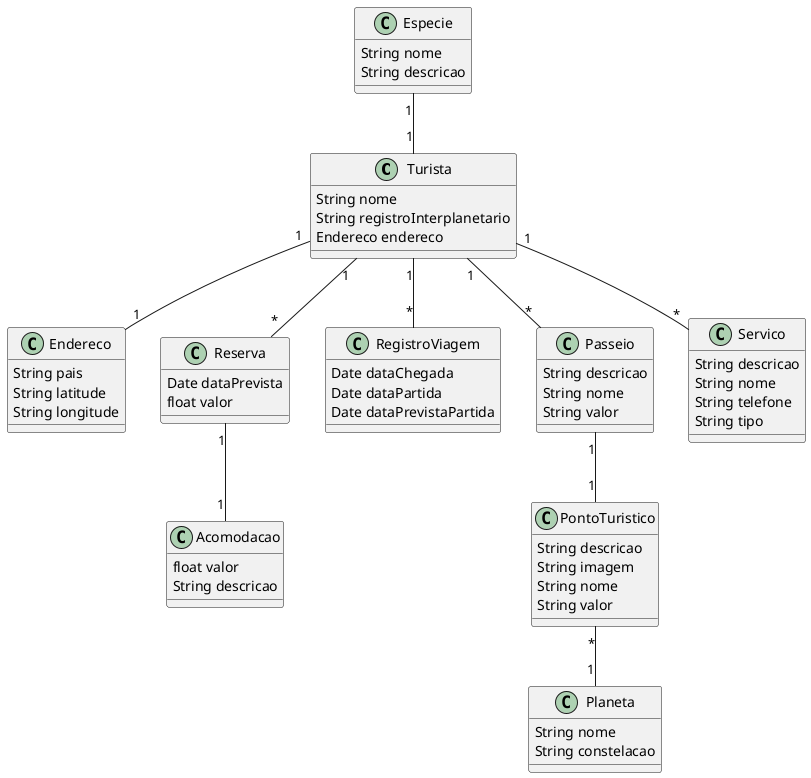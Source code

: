 @startuml

Turista "1" -- "1" Endereco
Especie "1" -- "1" Turista
Turista "1" -- "*" Reserva
Turista "1" -- "*" RegistroViagem
Reserva "1" -- "1" Acomodacao
Turista "1" -- "*" Passeio
Passeio "1" -- "1" PontoTuristico
PontoTuristico "*" -- "1" Planeta
Turista "1" -- "*" Servico

class Servico {
    String descricao
    String nome
    String telefone
    String tipo
}

class Reserva {
    Date dataPrevista
    float valor
}

class Acomodacao {
    float valor
    String descricao
}

class RegistroViagem {
    Date dataChegada
    Date dataPartida
    Date dataPrevistaPartida
}

class Passeio {
    String descricao
    String nome
    String valor
}

class Endereco {
    String pais
    String latitude
    String longitude
}

class PontoTuristico {
    String descricao
    String imagem
    String nome
    String valor
}

class Planeta {
    String nome
    String constelacao
}

class Especie {
    String nome
    String descricao
}

class Turista {
    String nome
    String registroInterplanetario
    Endereco endereco
}
@enduml
